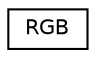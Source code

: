 digraph "Graphical Class Hierarchy"
{
  edge [fontname="Helvetica",fontsize="10",labelfontname="Helvetica",labelfontsize="10"];
  node [fontname="Helvetica",fontsize="10",shape=record];
  rankdir="LR";
  Node1 [label="RGB",height=0.2,width=0.4,color="black", fillcolor="white", style="filled",URL="$struct_r_g_b.html"];
}
